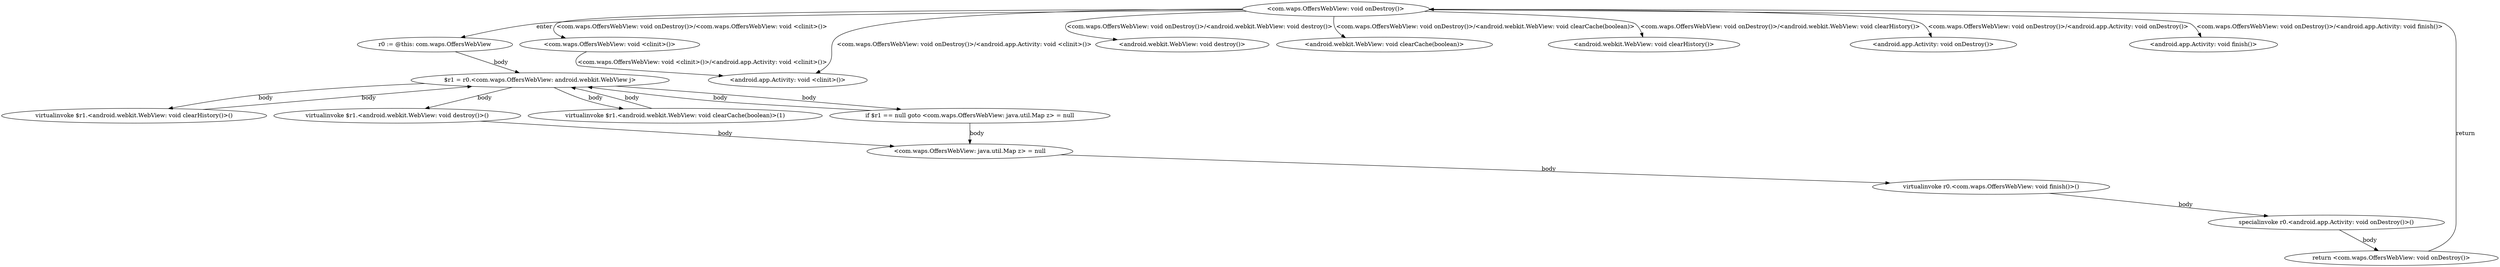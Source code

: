 digraph "<com.waps.OffersWebView: void onDestroy()> -" {
    "<com.waps.OffersWebView: void onDestroy()>";
    "<com.waps.OffersWebView: void <clinit>()>";
    "<com.waps.OffersWebView: void onDestroy()>"->"<com.waps.OffersWebView: void <clinit>()>" [label="<com.waps.OffersWebView: void onDestroy()>/<com.waps.OffersWebView: void <clinit>()>",];
    "r0 := @this: com.waps.OffersWebView";
    "<com.waps.OffersWebView: void onDestroy()>"->"r0 := @this: com.waps.OffersWebView" [label="enter",];
    "$r1 = r0.<com.waps.OffersWebView: android.webkit.WebView j>";
    "r0 := @this: com.waps.OffersWebView"->"$r1 = r0.<com.waps.OffersWebView: android.webkit.WebView j>" [label="body",];
    "if $r1 == null goto <com.waps.OffersWebView: java.util.Map z> = null";
    "$r1 = r0.<com.waps.OffersWebView: android.webkit.WebView j>"->"if $r1 == null goto <com.waps.OffersWebView: java.util.Map z> = null" [label="body",];
    "if $r1 == null goto <com.waps.OffersWebView: java.util.Map z> = null"->"$r1 = r0.<com.waps.OffersWebView: android.webkit.WebView j>" [label="body",];
    "virtualinvoke $r1.<android.webkit.WebView: void clearHistory()>()";
    "$r1 = r0.<com.waps.OffersWebView: android.webkit.WebView j>"->"virtualinvoke $r1.<android.webkit.WebView: void clearHistory()>()" [label="body",];
    "virtualinvoke $r1.<android.webkit.WebView: void clearHistory()>()"->"$r1 = r0.<com.waps.OffersWebView: android.webkit.WebView j>" [label="body",];
    "virtualinvoke $r1.<android.webkit.WebView: void clearCache(boolean)>(1)";
    "$r1 = r0.<com.waps.OffersWebView: android.webkit.WebView j>"->"virtualinvoke $r1.<android.webkit.WebView: void clearCache(boolean)>(1)" [label="body",];
    "virtualinvoke $r1.<android.webkit.WebView: void clearCache(boolean)>(1)"->"$r1 = r0.<com.waps.OffersWebView: android.webkit.WebView j>" [label="body",];
    "virtualinvoke $r1.<android.webkit.WebView: void destroy()>()";
    "$r1 = r0.<com.waps.OffersWebView: android.webkit.WebView j>"->"virtualinvoke $r1.<android.webkit.WebView: void destroy()>()" [label="body",];
    "<com.waps.OffersWebView: java.util.Map z> = null";
    "virtualinvoke $r1.<android.webkit.WebView: void destroy()>()"->"<com.waps.OffersWebView: java.util.Map z> = null" [label="body",];
    "virtualinvoke r0.<com.waps.OffersWebView: void finish()>()";
    "<com.waps.OffersWebView: java.util.Map z> = null"->"virtualinvoke r0.<com.waps.OffersWebView: void finish()>()" [label="body",];
    "specialinvoke r0.<android.app.Activity: void onDestroy()>()";
    "virtualinvoke r0.<com.waps.OffersWebView: void finish()>()"->"specialinvoke r0.<android.app.Activity: void onDestroy()>()" [label="body",];
    "return <com.waps.OffersWebView: void onDestroy()>";
    "specialinvoke r0.<android.app.Activity: void onDestroy()>()"->"return <com.waps.OffersWebView: void onDestroy()>" [label="body",];
    "return <com.waps.OffersWebView: void onDestroy()>"->"<com.waps.OffersWebView: void onDestroy()>" [label="return",];
    "if $r1 == null goto <com.waps.OffersWebView: java.util.Map z> = null"->"<com.waps.OffersWebView: java.util.Map z> = null" [label="body",];
    "<android.app.Activity: void <clinit>()>";
    "<com.waps.OffersWebView: void <clinit>()>"->"<android.app.Activity: void <clinit>()>" [label="<com.waps.OffersWebView: void <clinit>()>/<android.app.Activity: void <clinit>()>",];
    "<android.webkit.WebView: void destroy()>";
    "<com.waps.OffersWebView: void onDestroy()>"->"<android.webkit.WebView: void destroy()>" [label="<com.waps.OffersWebView: void onDestroy()>/<android.webkit.WebView: void destroy()>",];
    "<android.webkit.WebView: void clearCache(boolean)>";
    "<com.waps.OffersWebView: void onDestroy()>"->"<android.webkit.WebView: void clearCache(boolean)>" [label="<com.waps.OffersWebView: void onDestroy()>/<android.webkit.WebView: void clearCache(boolean)>",];
    "<android.webkit.WebView: void clearHistory()>";
    "<com.waps.OffersWebView: void onDestroy()>"->"<android.webkit.WebView: void clearHistory()>" [label="<com.waps.OffersWebView: void onDestroy()>/<android.webkit.WebView: void clearHistory()>",];
    "<android.app.Activity: void onDestroy()>";
    "<com.waps.OffersWebView: void onDestroy()>"->"<android.app.Activity: void onDestroy()>" [label="<com.waps.OffersWebView: void onDestroy()>/<android.app.Activity: void onDestroy()>",];
    "<android.app.Activity: void finish()>";
    "<com.waps.OffersWebView: void onDestroy()>"->"<android.app.Activity: void finish()>" [label="<com.waps.OffersWebView: void onDestroy()>/<android.app.Activity: void finish()>",];
    "<com.waps.OffersWebView: void onDestroy()>"->"<android.app.Activity: void <clinit>()>" [label="<com.waps.OffersWebView: void onDestroy()>/<android.app.Activity: void <clinit>()>",];
}
